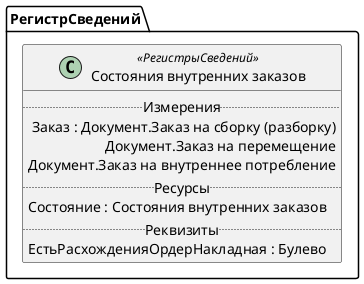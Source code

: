 ﻿@startuml СостоянияВнутреннихЗаказов
'!include templates.wsd
'..\include templates.wsd
class РегистрСведений.СостоянияВнутреннихЗаказов as "Состояния внутренних заказов" <<РегистрыСведений>>
{
..Измерения..
Заказ : Документ.Заказ на сборку (разборку)\rДокумент.Заказ на перемещение\rДокумент.Заказ на внутреннее потребление
..Ресурсы..
Состояние : Состояния внутренних заказов
..Реквизиты..
ЕстьРасхожденияОрдерНакладная : Булево
}
@enduml
